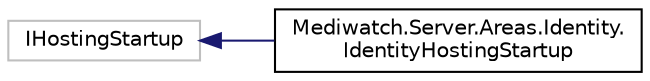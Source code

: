 digraph "Graphe hiérarchique des classes"
{
 // INTERACTIVE_SVG=YES
 // LATEX_PDF_SIZE
  edge [fontname="Helvetica",fontsize="10",labelfontname="Helvetica",labelfontsize="10"];
  node [fontname="Helvetica",fontsize="10",shape=record];
  rankdir="LR";
  Node20 [label="IHostingStartup",height=0.2,width=0.4,color="grey75", fillcolor="white", style="filled",tooltip=" "];
  Node20 -> Node0 [dir="back",color="midnightblue",fontsize="10",style="solid",fontname="Helvetica"];
  Node0 [label="Mediwatch.Server.Areas.Identity.\lIdentityHostingStartup",height=0.2,width=0.4,color="black", fillcolor="white", style="filled",URL="$class_mediwatch_1_1_server_1_1_areas_1_1_identity_1_1_identity_hosting_startup.html",tooltip=" "];
}
